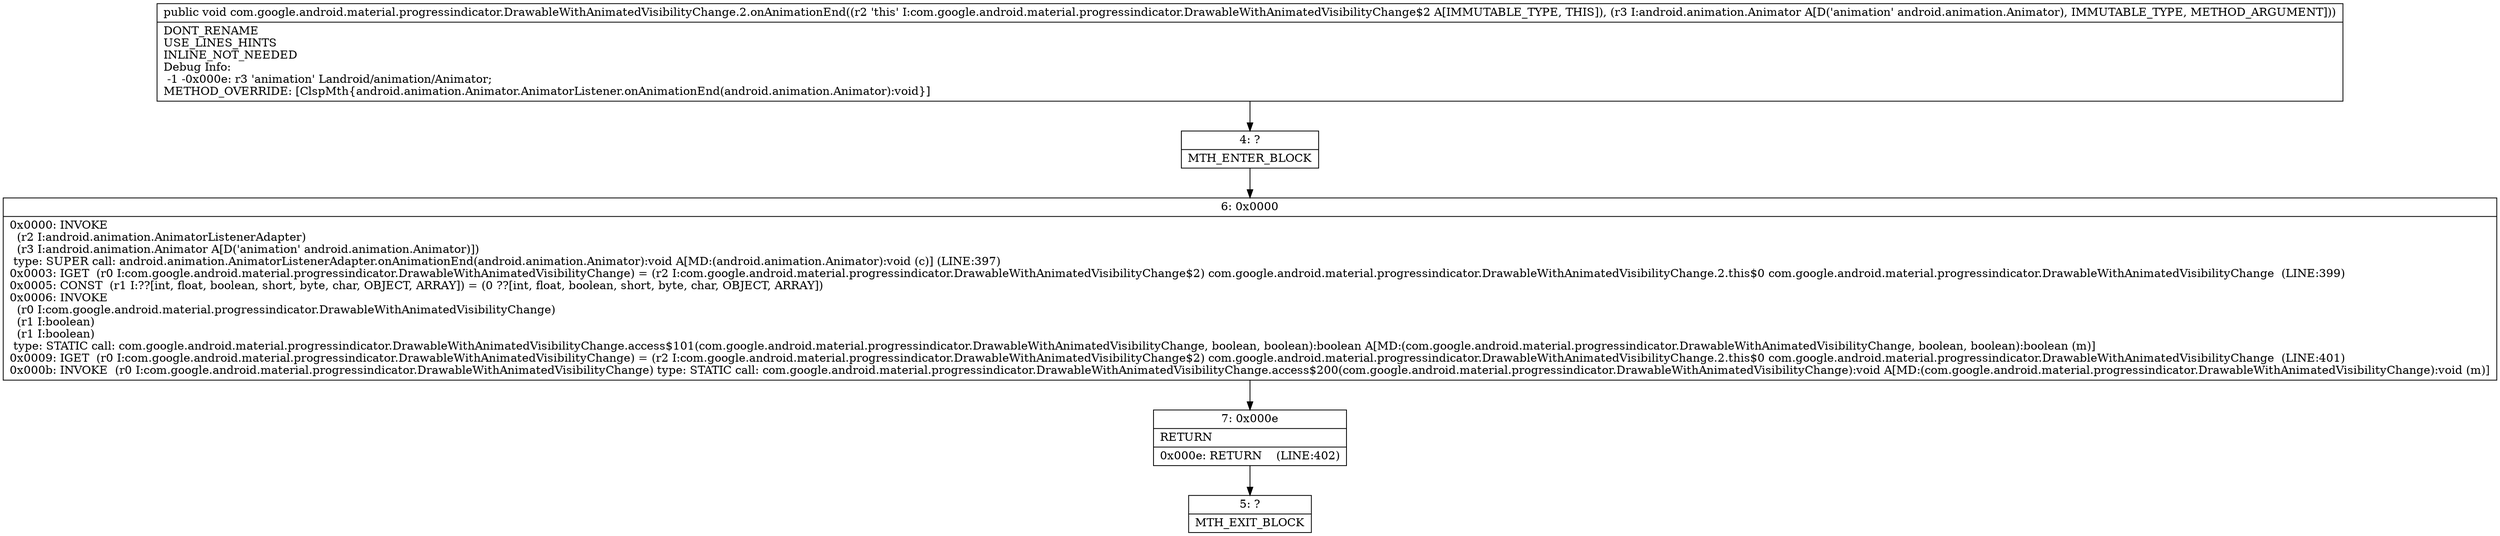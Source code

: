 digraph "CFG forcom.google.android.material.progressindicator.DrawableWithAnimatedVisibilityChange.2.onAnimationEnd(Landroid\/animation\/Animator;)V" {
Node_4 [shape=record,label="{4\:\ ?|MTH_ENTER_BLOCK\l}"];
Node_6 [shape=record,label="{6\:\ 0x0000|0x0000: INVOKE  \l  (r2 I:android.animation.AnimatorListenerAdapter)\l  (r3 I:android.animation.Animator A[D('animation' android.animation.Animator)])\l type: SUPER call: android.animation.AnimatorListenerAdapter.onAnimationEnd(android.animation.Animator):void A[MD:(android.animation.Animator):void (c)] (LINE:397)\l0x0003: IGET  (r0 I:com.google.android.material.progressindicator.DrawableWithAnimatedVisibilityChange) = (r2 I:com.google.android.material.progressindicator.DrawableWithAnimatedVisibilityChange$2) com.google.android.material.progressindicator.DrawableWithAnimatedVisibilityChange.2.this$0 com.google.android.material.progressindicator.DrawableWithAnimatedVisibilityChange  (LINE:399)\l0x0005: CONST  (r1 I:??[int, float, boolean, short, byte, char, OBJECT, ARRAY]) = (0 ??[int, float, boolean, short, byte, char, OBJECT, ARRAY]) \l0x0006: INVOKE  \l  (r0 I:com.google.android.material.progressindicator.DrawableWithAnimatedVisibilityChange)\l  (r1 I:boolean)\l  (r1 I:boolean)\l type: STATIC call: com.google.android.material.progressindicator.DrawableWithAnimatedVisibilityChange.access$101(com.google.android.material.progressindicator.DrawableWithAnimatedVisibilityChange, boolean, boolean):boolean A[MD:(com.google.android.material.progressindicator.DrawableWithAnimatedVisibilityChange, boolean, boolean):boolean (m)]\l0x0009: IGET  (r0 I:com.google.android.material.progressindicator.DrawableWithAnimatedVisibilityChange) = (r2 I:com.google.android.material.progressindicator.DrawableWithAnimatedVisibilityChange$2) com.google.android.material.progressindicator.DrawableWithAnimatedVisibilityChange.2.this$0 com.google.android.material.progressindicator.DrawableWithAnimatedVisibilityChange  (LINE:401)\l0x000b: INVOKE  (r0 I:com.google.android.material.progressindicator.DrawableWithAnimatedVisibilityChange) type: STATIC call: com.google.android.material.progressindicator.DrawableWithAnimatedVisibilityChange.access$200(com.google.android.material.progressindicator.DrawableWithAnimatedVisibilityChange):void A[MD:(com.google.android.material.progressindicator.DrawableWithAnimatedVisibilityChange):void (m)]\l}"];
Node_7 [shape=record,label="{7\:\ 0x000e|RETURN\l|0x000e: RETURN    (LINE:402)\l}"];
Node_5 [shape=record,label="{5\:\ ?|MTH_EXIT_BLOCK\l}"];
MethodNode[shape=record,label="{public void com.google.android.material.progressindicator.DrawableWithAnimatedVisibilityChange.2.onAnimationEnd((r2 'this' I:com.google.android.material.progressindicator.DrawableWithAnimatedVisibilityChange$2 A[IMMUTABLE_TYPE, THIS]), (r3 I:android.animation.Animator A[D('animation' android.animation.Animator), IMMUTABLE_TYPE, METHOD_ARGUMENT]))  | DONT_RENAME\lUSE_LINES_HINTS\lINLINE_NOT_NEEDED\lDebug Info:\l  \-1 \-0x000e: r3 'animation' Landroid\/animation\/Animator;\lMETHOD_OVERRIDE: [ClspMth\{android.animation.Animator.AnimatorListener.onAnimationEnd(android.animation.Animator):void\}]\l}"];
MethodNode -> Node_4;Node_4 -> Node_6;
Node_6 -> Node_7;
Node_7 -> Node_5;
}

